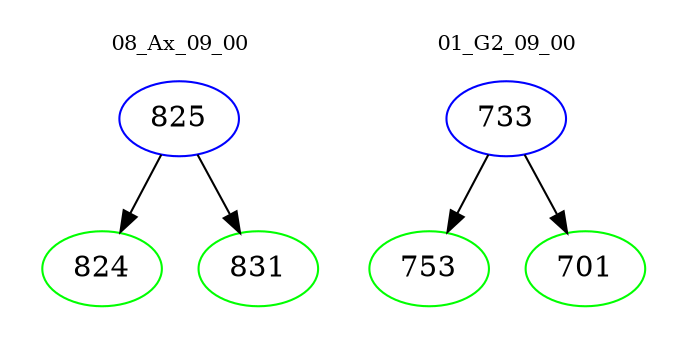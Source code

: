 digraph{
subgraph cluster_0 {
color = white
label = "08_Ax_09_00";
fontsize=10;
T0_825 [label="825", color="blue"]
T0_825 -> T0_824 [color="black"]
T0_824 [label="824", color="green"]
T0_825 -> T0_831 [color="black"]
T0_831 [label="831", color="green"]
}
subgraph cluster_1 {
color = white
label = "01_G2_09_00";
fontsize=10;
T1_733 [label="733", color="blue"]
T1_733 -> T1_753 [color="black"]
T1_753 [label="753", color="green"]
T1_733 -> T1_701 [color="black"]
T1_701 [label="701", color="green"]
}
}
